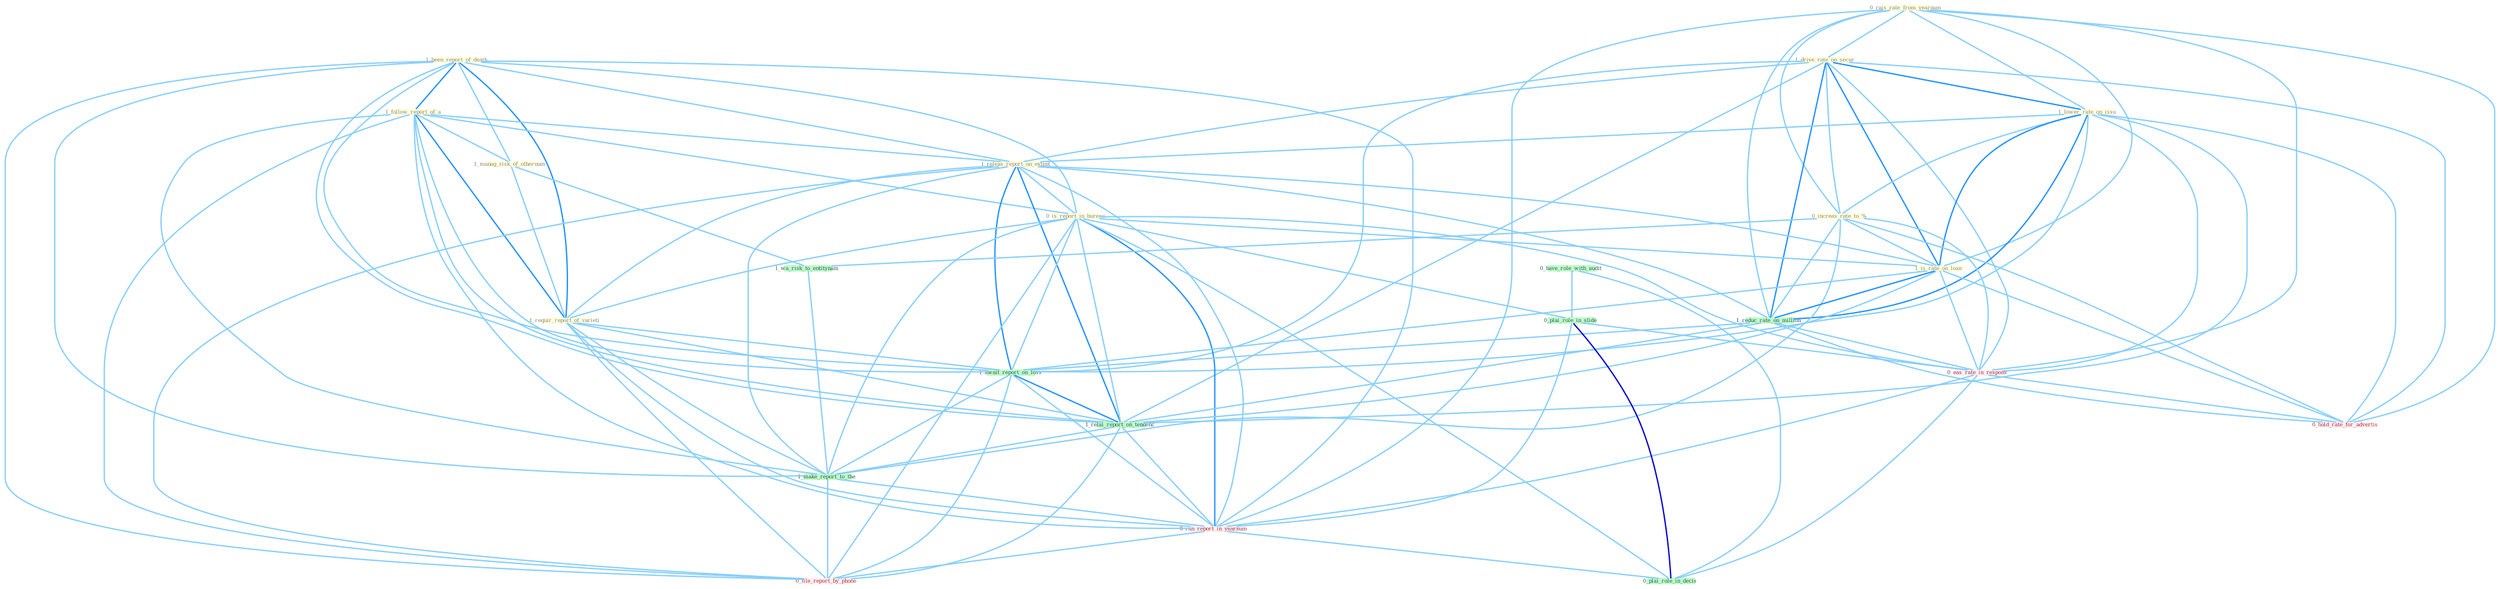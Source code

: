 Graph G{ 
    node
    [shape=polygon,style=filled,width=.5,height=.06,color="#BDFCC9",fixedsize=true,fontsize=4,
    fontcolor="#2f4f4f"];
    {node
    [color="#ffffe0", fontcolor="#8b7d6b"] "1_been_report_of_death " "0_rais_rate_from_yearnum " "1_drive_rate_on_secur " "1_follow_report_of_a " "1_lower_rate_on_issu " "1_releas_report_on_extent " "0_is_report_in_bureau " "0_increas_rate_to_% " "1_manag_risk_of_othernum " "1_is_rate_on_loan " "1_requir_report_of_varieti "}
{node [color="#fff0f5", fontcolor="#b22222"] "0_eas_rate_in_respons " "0_ran_report_in_yearnum " "0_file_report_by_phone " "0_hold_rate_for_advertis "}
edge [color="#B0E2FF"];

	"1_been_report_of_death " -- "1_follow_report_of_a " [w="2", color="#1e90ff" , len=0.8];
	"1_been_report_of_death " -- "1_releas_report_on_extent " [w="1", color="#87cefa" ];
	"1_been_report_of_death " -- "0_is_report_in_bureau " [w="1", color="#87cefa" ];
	"1_been_report_of_death " -- "1_manag_risk_of_othernum " [w="1", color="#87cefa" ];
	"1_been_report_of_death " -- "1_requir_report_of_varieti " [w="2", color="#1e90ff" , len=0.8];
	"1_been_report_of_death " -- "1_await_report_on_loss " [w="1", color="#87cefa" ];
	"1_been_report_of_death " -- "1_relai_report_on_tendenc " [w="1", color="#87cefa" ];
	"1_been_report_of_death " -- "1_make_report_to_the " [w="1", color="#87cefa" ];
	"1_been_report_of_death " -- "0_ran_report_in_yearnum " [w="1", color="#87cefa" ];
	"1_been_report_of_death " -- "0_file_report_by_phone " [w="1", color="#87cefa" ];
	"0_rais_rate_from_yearnum " -- "1_drive_rate_on_secur " [w="1", color="#87cefa" ];
	"0_rais_rate_from_yearnum " -- "1_lower_rate_on_issu " [w="1", color="#87cefa" ];
	"0_rais_rate_from_yearnum " -- "0_increas_rate_to_% " [w="1", color="#87cefa" ];
	"0_rais_rate_from_yearnum " -- "1_is_rate_on_loan " [w="1", color="#87cefa" ];
	"0_rais_rate_from_yearnum " -- "1_reduc_rate_on_million " [w="1", color="#87cefa" ];
	"0_rais_rate_from_yearnum " -- "0_eas_rate_in_respons " [w="1", color="#87cefa" ];
	"0_rais_rate_from_yearnum " -- "0_ran_report_in_yearnum " [w="1", color="#87cefa" ];
	"0_rais_rate_from_yearnum " -- "0_hold_rate_for_advertis " [w="1", color="#87cefa" ];
	"1_drive_rate_on_secur " -- "1_lower_rate_on_issu " [w="2", color="#1e90ff" , len=0.8];
	"1_drive_rate_on_secur " -- "1_releas_report_on_extent " [w="1", color="#87cefa" ];
	"1_drive_rate_on_secur " -- "0_increas_rate_to_% " [w="1", color="#87cefa" ];
	"1_drive_rate_on_secur " -- "1_is_rate_on_loan " [w="2", color="#1e90ff" , len=0.8];
	"1_drive_rate_on_secur " -- "1_reduc_rate_on_million " [w="2", color="#1e90ff" , len=0.8];
	"1_drive_rate_on_secur " -- "1_await_report_on_loss " [w="1", color="#87cefa" ];
	"1_drive_rate_on_secur " -- "1_relai_report_on_tendenc " [w="1", color="#87cefa" ];
	"1_drive_rate_on_secur " -- "0_eas_rate_in_respons " [w="1", color="#87cefa" ];
	"1_drive_rate_on_secur " -- "0_hold_rate_for_advertis " [w="1", color="#87cefa" ];
	"1_follow_report_of_a " -- "1_releas_report_on_extent " [w="1", color="#87cefa" ];
	"1_follow_report_of_a " -- "0_is_report_in_bureau " [w="1", color="#87cefa" ];
	"1_follow_report_of_a " -- "1_manag_risk_of_othernum " [w="1", color="#87cefa" ];
	"1_follow_report_of_a " -- "1_requir_report_of_varieti " [w="2", color="#1e90ff" , len=0.8];
	"1_follow_report_of_a " -- "1_await_report_on_loss " [w="1", color="#87cefa" ];
	"1_follow_report_of_a " -- "1_relai_report_on_tendenc " [w="1", color="#87cefa" ];
	"1_follow_report_of_a " -- "1_make_report_to_the " [w="1", color="#87cefa" ];
	"1_follow_report_of_a " -- "0_ran_report_in_yearnum " [w="1", color="#87cefa" ];
	"1_follow_report_of_a " -- "0_file_report_by_phone " [w="1", color="#87cefa" ];
	"1_lower_rate_on_issu " -- "1_releas_report_on_extent " [w="1", color="#87cefa" ];
	"1_lower_rate_on_issu " -- "0_increas_rate_to_% " [w="1", color="#87cefa" ];
	"1_lower_rate_on_issu " -- "1_is_rate_on_loan " [w="2", color="#1e90ff" , len=0.8];
	"1_lower_rate_on_issu " -- "1_reduc_rate_on_million " [w="2", color="#1e90ff" , len=0.8];
	"1_lower_rate_on_issu " -- "1_await_report_on_loss " [w="1", color="#87cefa" ];
	"1_lower_rate_on_issu " -- "1_relai_report_on_tendenc " [w="1", color="#87cefa" ];
	"1_lower_rate_on_issu " -- "0_eas_rate_in_respons " [w="1", color="#87cefa" ];
	"1_lower_rate_on_issu " -- "0_hold_rate_for_advertis " [w="1", color="#87cefa" ];
	"1_releas_report_on_extent " -- "0_is_report_in_bureau " [w="1", color="#87cefa" ];
	"1_releas_report_on_extent " -- "1_is_rate_on_loan " [w="1", color="#87cefa" ];
	"1_releas_report_on_extent " -- "1_requir_report_of_varieti " [w="1", color="#87cefa" ];
	"1_releas_report_on_extent " -- "1_reduc_rate_on_million " [w="1", color="#87cefa" ];
	"1_releas_report_on_extent " -- "1_await_report_on_loss " [w="2", color="#1e90ff" , len=0.8];
	"1_releas_report_on_extent " -- "1_relai_report_on_tendenc " [w="2", color="#1e90ff" , len=0.8];
	"1_releas_report_on_extent " -- "1_make_report_to_the " [w="1", color="#87cefa" ];
	"1_releas_report_on_extent " -- "0_ran_report_in_yearnum " [w="1", color="#87cefa" ];
	"1_releas_report_on_extent " -- "0_file_report_by_phone " [w="1", color="#87cefa" ];
	"0_is_report_in_bureau " -- "1_is_rate_on_loan " [w="1", color="#87cefa" ];
	"0_is_report_in_bureau " -- "1_requir_report_of_varieti " [w="1", color="#87cefa" ];
	"0_is_report_in_bureau " -- "1_await_report_on_loss " [w="1", color="#87cefa" ];
	"0_is_report_in_bureau " -- "1_relai_report_on_tendenc " [w="1", color="#87cefa" ];
	"0_is_report_in_bureau " -- "0_plai_role_in_slide " [w="1", color="#87cefa" ];
	"0_is_report_in_bureau " -- "1_make_report_to_the " [w="1", color="#87cefa" ];
	"0_is_report_in_bureau " -- "0_eas_rate_in_respons " [w="1", color="#87cefa" ];
	"0_is_report_in_bureau " -- "0_ran_report_in_yearnum " [w="2", color="#1e90ff" , len=0.8];
	"0_is_report_in_bureau " -- "0_file_report_by_phone " [w="1", color="#87cefa" ];
	"0_is_report_in_bureau " -- "0_plai_role_in_decis " [w="1", color="#87cefa" ];
	"0_increas_rate_to_% " -- "1_is_rate_on_loan " [w="1", color="#87cefa" ];
	"0_increas_rate_to_% " -- "1_wa_risk_to_entitynam " [w="1", color="#87cefa" ];
	"0_increas_rate_to_% " -- "1_reduc_rate_on_million " [w="1", color="#87cefa" ];
	"0_increas_rate_to_% " -- "1_make_report_to_the " [w="1", color="#87cefa" ];
	"0_increas_rate_to_% " -- "0_eas_rate_in_respons " [w="1", color="#87cefa" ];
	"0_increas_rate_to_% " -- "0_hold_rate_for_advertis " [w="1", color="#87cefa" ];
	"1_manag_risk_of_othernum " -- "1_requir_report_of_varieti " [w="1", color="#87cefa" ];
	"1_manag_risk_of_othernum " -- "1_wa_risk_to_entitynam " [w="1", color="#87cefa" ];
	"1_is_rate_on_loan " -- "1_reduc_rate_on_million " [w="2", color="#1e90ff" , len=0.8];
	"1_is_rate_on_loan " -- "1_await_report_on_loss " [w="1", color="#87cefa" ];
	"1_is_rate_on_loan " -- "1_relai_report_on_tendenc " [w="1", color="#87cefa" ];
	"1_is_rate_on_loan " -- "0_eas_rate_in_respons " [w="1", color="#87cefa" ];
	"1_is_rate_on_loan " -- "0_hold_rate_for_advertis " [w="1", color="#87cefa" ];
	"1_requir_report_of_varieti " -- "1_await_report_on_loss " [w="1", color="#87cefa" ];
	"1_requir_report_of_varieti " -- "1_relai_report_on_tendenc " [w="1", color="#87cefa" ];
	"1_requir_report_of_varieti " -- "1_make_report_to_the " [w="1", color="#87cefa" ];
	"1_requir_report_of_varieti " -- "0_ran_report_in_yearnum " [w="1", color="#87cefa" ];
	"1_requir_report_of_varieti " -- "0_file_report_by_phone " [w="1", color="#87cefa" ];
	"1_wa_risk_to_entitynam " -- "1_make_report_to_the " [w="1", color="#87cefa" ];
	"0_have_role_with_audit " -- "0_plai_role_in_slide " [w="1", color="#87cefa" ];
	"0_have_role_with_audit " -- "0_plai_role_in_decis " [w="1", color="#87cefa" ];
	"1_reduc_rate_on_million " -- "1_await_report_on_loss " [w="1", color="#87cefa" ];
	"1_reduc_rate_on_million " -- "1_relai_report_on_tendenc " [w="1", color="#87cefa" ];
	"1_reduc_rate_on_million " -- "0_eas_rate_in_respons " [w="1", color="#87cefa" ];
	"1_reduc_rate_on_million " -- "0_hold_rate_for_advertis " [w="1", color="#87cefa" ];
	"1_await_report_on_loss " -- "1_relai_report_on_tendenc " [w="2", color="#1e90ff" , len=0.8];
	"1_await_report_on_loss " -- "1_make_report_to_the " [w="1", color="#87cefa" ];
	"1_await_report_on_loss " -- "0_ran_report_in_yearnum " [w="1", color="#87cefa" ];
	"1_await_report_on_loss " -- "0_file_report_by_phone " [w="1", color="#87cefa" ];
	"1_relai_report_on_tendenc " -- "1_make_report_to_the " [w="1", color="#87cefa" ];
	"1_relai_report_on_tendenc " -- "0_ran_report_in_yearnum " [w="1", color="#87cefa" ];
	"1_relai_report_on_tendenc " -- "0_file_report_by_phone " [w="1", color="#87cefa" ];
	"0_plai_role_in_slide " -- "0_eas_rate_in_respons " [w="1", color="#87cefa" ];
	"0_plai_role_in_slide " -- "0_ran_report_in_yearnum " [w="1", color="#87cefa" ];
	"0_plai_role_in_slide " -- "0_plai_role_in_decis " [w="3", color="#0000cd" , len=0.6];
	"1_make_report_to_the " -- "0_ran_report_in_yearnum " [w="1", color="#87cefa" ];
	"1_make_report_to_the " -- "0_file_report_by_phone " [w="1", color="#87cefa" ];
	"0_eas_rate_in_respons " -- "0_ran_report_in_yearnum " [w="1", color="#87cefa" ];
	"0_eas_rate_in_respons " -- "0_plai_role_in_decis " [w="1", color="#87cefa" ];
	"0_eas_rate_in_respons " -- "0_hold_rate_for_advertis " [w="1", color="#87cefa" ];
	"0_ran_report_in_yearnum " -- "0_file_report_by_phone " [w="1", color="#87cefa" ];
	"0_ran_report_in_yearnum " -- "0_plai_role_in_decis " [w="1", color="#87cefa" ];
}